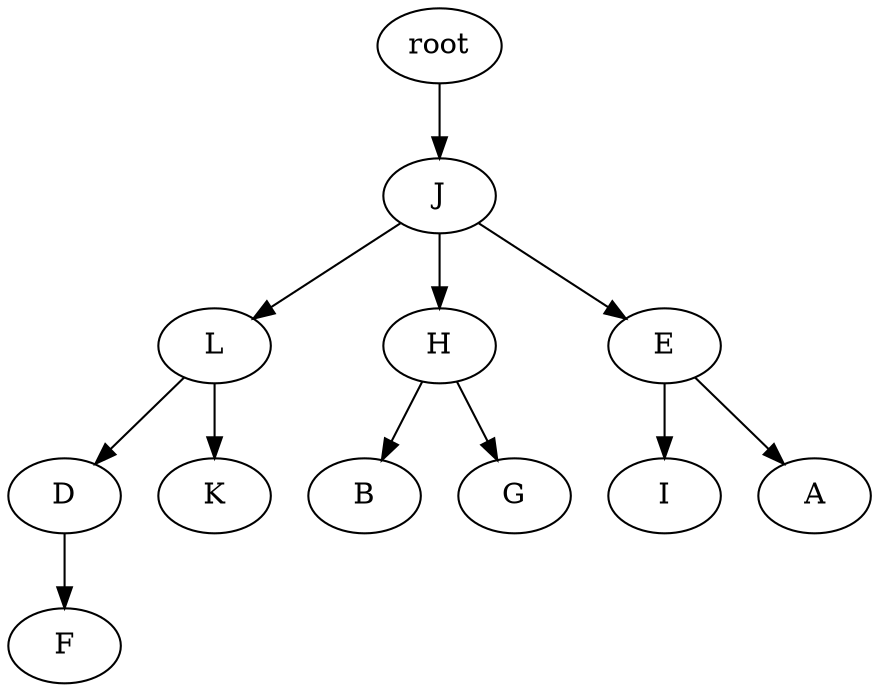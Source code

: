 digraph G {
	0 [label=root]
	1 [label=J]
	0 -> 1
	2 [label=L]
	1 -> 2
	3 [label=H]
	1 -> 3
	4 [label=E]
	1 -> 4
	5 [label=D]
	2 -> 5
	6 [label=K]
	2 -> 6
	7 [label=B]
	3 -> 7
	8 [label=G]
	3 -> 8
	9 [label=I]
	4 -> 9
	10 [label=A]
	4 -> 10
	11 [label=F]
	5 -> 11
}
